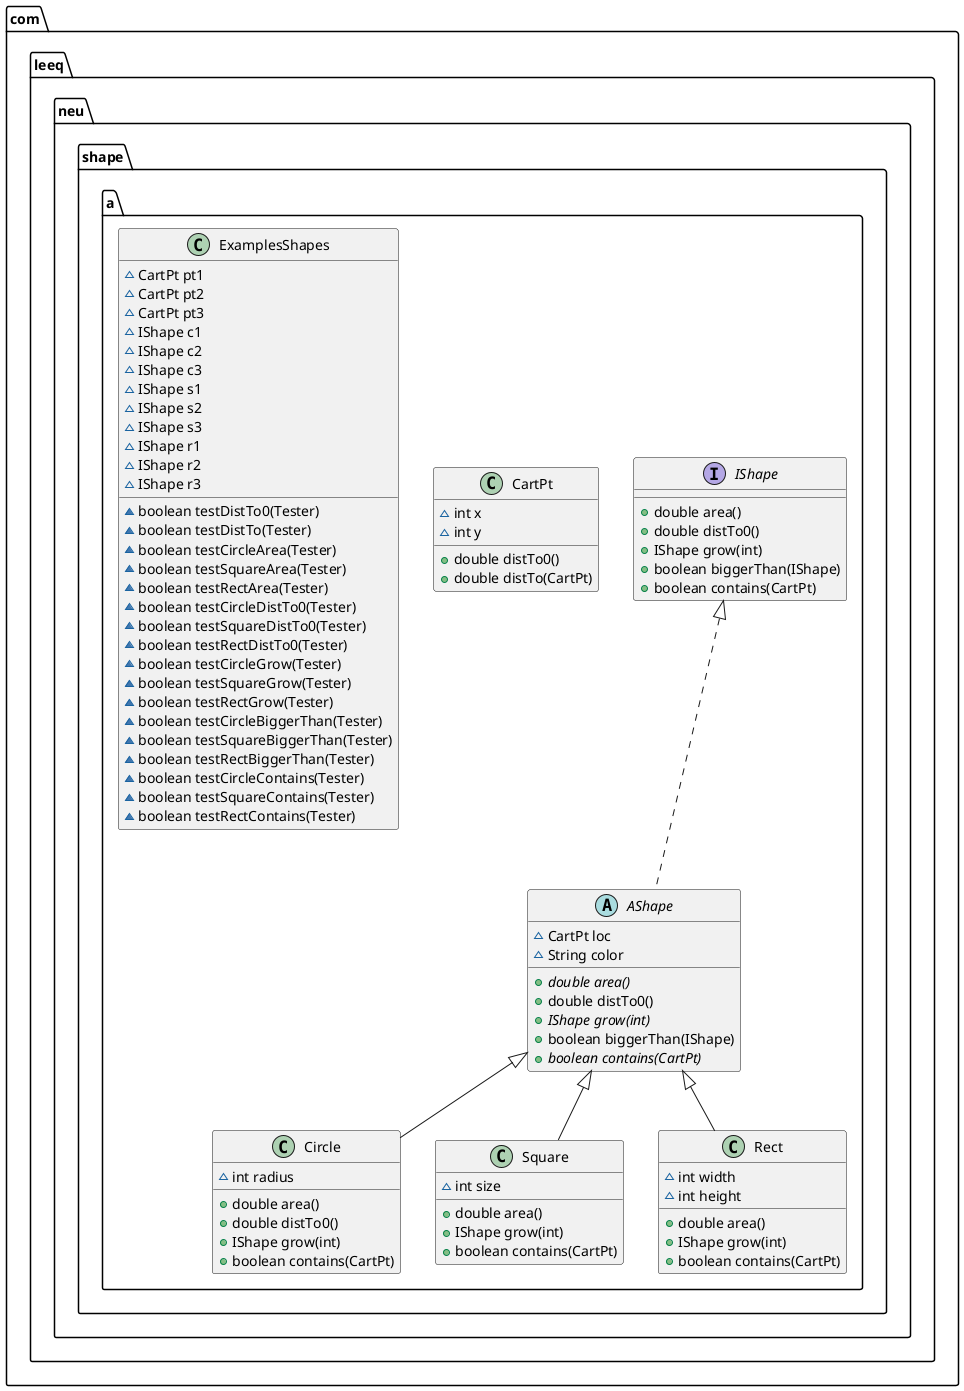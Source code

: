 @startuml
interface com.leeq.neu.shape.a.IShape {
+ double area()
+ double distTo0()
+ IShape grow(int)
+ boolean biggerThan(IShape)
+ boolean contains(CartPt)
}
abstract class com.leeq.neu.shape.a.AShape {
~ CartPt loc
~ String color
+ {abstract}double area()
+ double distTo0()
+ {abstract}IShape grow(int)
+ boolean biggerThan(IShape)
+ {abstract}boolean contains(CartPt)
}
class com.leeq.neu.shape.a.Circle {
~ int radius
+ double area()
+ double distTo0()
+ IShape grow(int)
+ boolean contains(CartPt)
}
class com.leeq.neu.shape.a.Square {
~ int size
+ double area()
+ IShape grow(int)
+ boolean contains(CartPt)
}
class com.leeq.neu.shape.a.Rect {
~ int width
~ int height
+ double area()
+ IShape grow(int)
+ boolean contains(CartPt)
}
class com.leeq.neu.shape.a.CartPt {
~ int x
~ int y
+ double distTo0()
+ double distTo(CartPt)
}
class com.leeq.neu.shape.a.ExamplesShapes {
~ CartPt pt1
~ CartPt pt2
~ CartPt pt3
~ IShape c1
~ IShape c2
~ IShape c3
~ IShape s1
~ IShape s2
~ IShape s3
~ IShape r1
~ IShape r2
~ IShape r3
~ boolean testDistTo0(Tester)
~ boolean testDistTo(Tester)
~ boolean testCircleArea(Tester)
~ boolean testSquareArea(Tester)
~ boolean testRectArea(Tester)
~ boolean testCircleDistTo0(Tester)
~ boolean testSquareDistTo0(Tester)
~ boolean testRectDistTo0(Tester)
~ boolean testCircleGrow(Tester)
~ boolean testSquareGrow(Tester)
~ boolean testRectGrow(Tester)
~ boolean testCircleBiggerThan(Tester)
~ boolean testSquareBiggerThan(Tester)
~ boolean testRectBiggerThan(Tester)
~ boolean testCircleContains(Tester)
~ boolean testSquareContains(Tester)
~ boolean testRectContains(Tester)
}


com.leeq.neu.shape.a.IShape <|.. com.leeq.neu.shape.a.AShape
com.leeq.neu.shape.a.AShape <|-- com.leeq.neu.shape.a.Circle
com.leeq.neu.shape.a.AShape <|-- com.leeq.neu.shape.a.Square
com.leeq.neu.shape.a.AShape <|-- com.leeq.neu.shape.a.Rect
@enduml